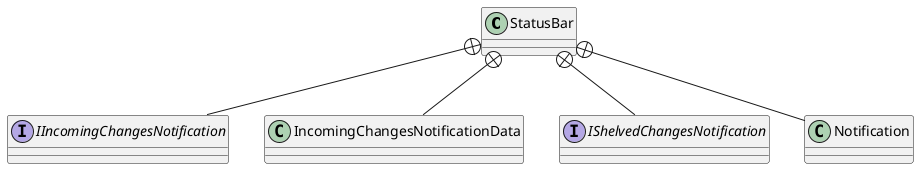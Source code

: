 @startuml
class StatusBar {
}
interface IIncomingChangesNotification {
}
class IncomingChangesNotificationData {
}
interface IShelvedChangesNotification {
}
class Notification {
}
StatusBar +-- IIncomingChangesNotification
StatusBar +-- IncomingChangesNotificationData
StatusBar +-- IShelvedChangesNotification
StatusBar +-- Notification
@enduml
